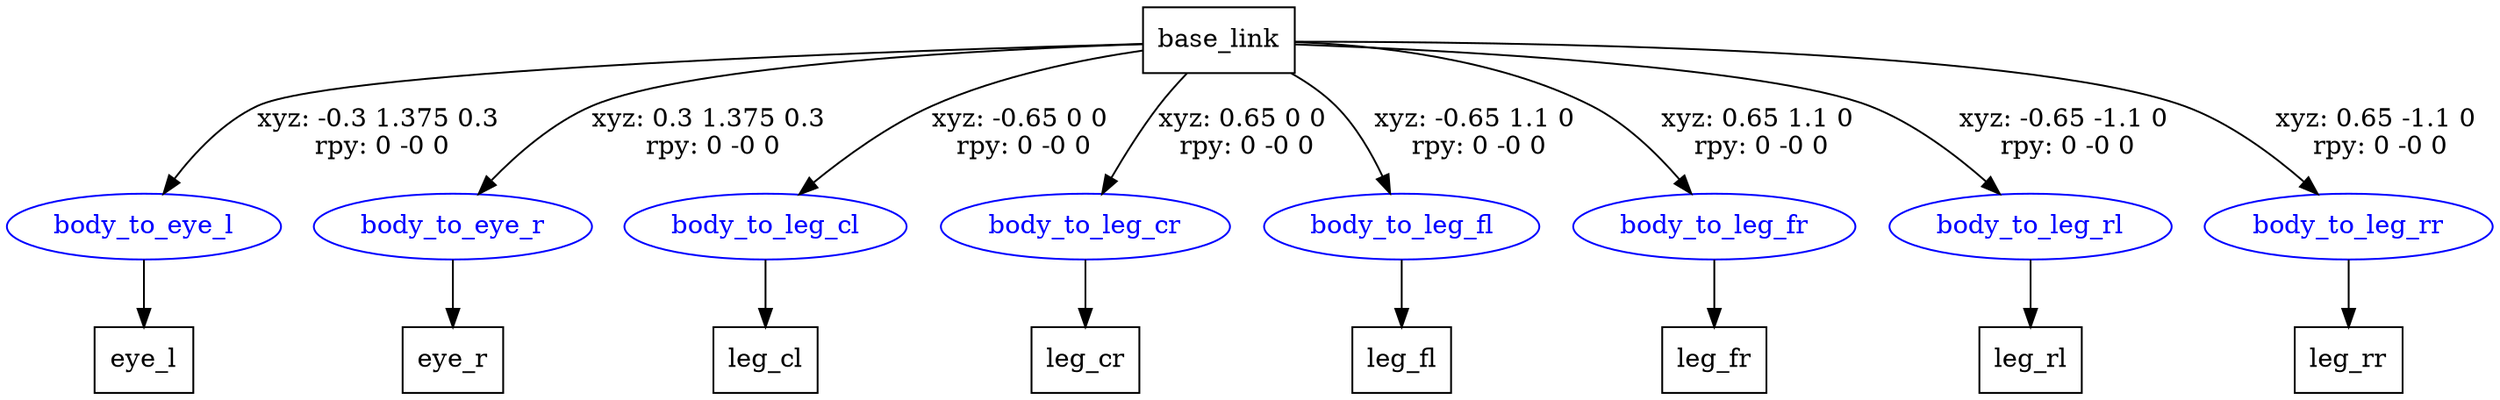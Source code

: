digraph G {
node [shape=box];
"base_link" [label="base_link"];
"eye_l" [label="eye_l"];
"eye_r" [label="eye_r"];
"leg_cl" [label="leg_cl"];
"leg_cr" [label="leg_cr"];
"leg_fl" [label="leg_fl"];
"leg_fr" [label="leg_fr"];
"leg_rl" [label="leg_rl"];
"leg_rr" [label="leg_rr"];
node [shape=ellipse, color=blue, fontcolor=blue];
"base_link" -> "body_to_eye_l" [label="xyz: -0.3 1.375 0.3 \nrpy: 0 -0 0"]
"body_to_eye_l" -> "eye_l"
"base_link" -> "body_to_eye_r" [label="xyz: 0.3 1.375 0.3 \nrpy: 0 -0 0"]
"body_to_eye_r" -> "eye_r"
"base_link" -> "body_to_leg_cl" [label="xyz: -0.65 0 0 \nrpy: 0 -0 0"]
"body_to_leg_cl" -> "leg_cl"
"base_link" -> "body_to_leg_cr" [label="xyz: 0.65 0 0 \nrpy: 0 -0 0"]
"body_to_leg_cr" -> "leg_cr"
"base_link" -> "body_to_leg_fl" [label="xyz: -0.65 1.1 0 \nrpy: 0 -0 0"]
"body_to_leg_fl" -> "leg_fl"
"base_link" -> "body_to_leg_fr" [label="xyz: 0.65 1.1 0 \nrpy: 0 -0 0"]
"body_to_leg_fr" -> "leg_fr"
"base_link" -> "body_to_leg_rl" [label="xyz: -0.65 -1.1 0 \nrpy: 0 -0 0"]
"body_to_leg_rl" -> "leg_rl"
"base_link" -> "body_to_leg_rr" [label="xyz: 0.65 -1.1 0 \nrpy: 0 -0 0"]
"body_to_leg_rr" -> "leg_rr"
}
